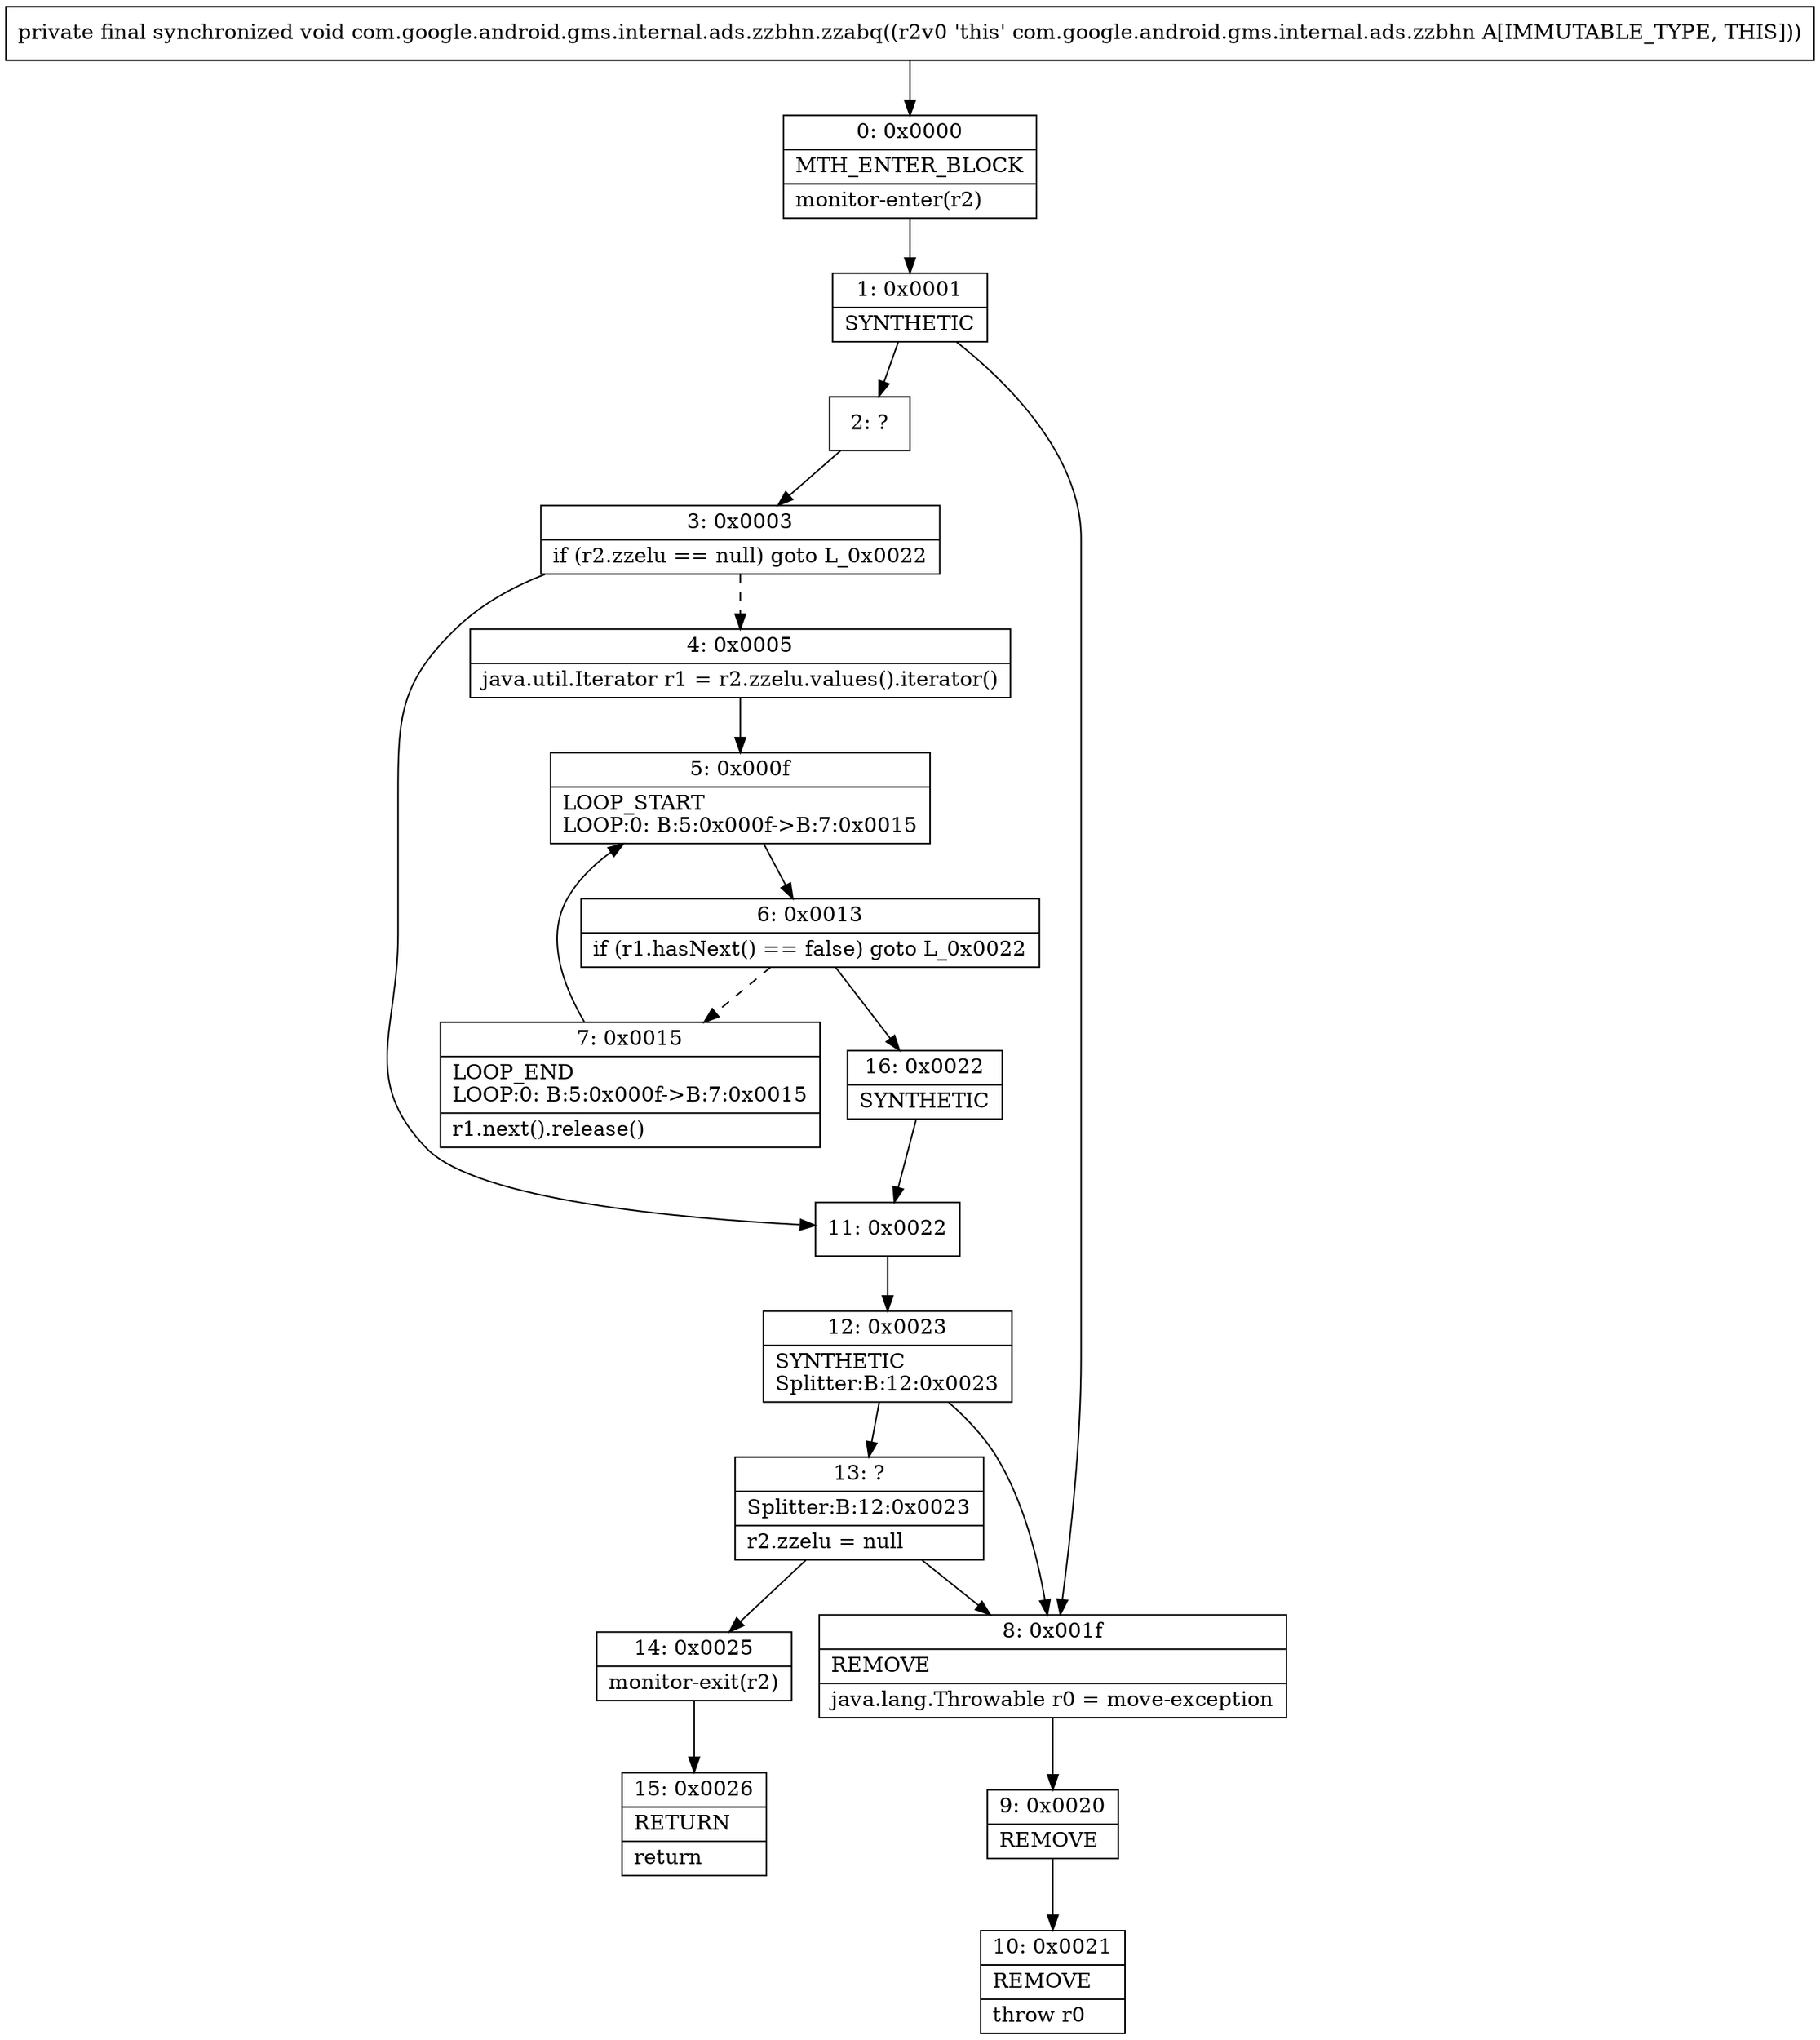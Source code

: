 digraph "CFG forcom.google.android.gms.internal.ads.zzbhn.zzabq()V" {
Node_0 [shape=record,label="{0\:\ 0x0000|MTH_ENTER_BLOCK\l|monitor\-enter(r2)\l}"];
Node_1 [shape=record,label="{1\:\ 0x0001|SYNTHETIC\l}"];
Node_2 [shape=record,label="{2\:\ ?}"];
Node_3 [shape=record,label="{3\:\ 0x0003|if (r2.zzelu == null) goto L_0x0022\l}"];
Node_4 [shape=record,label="{4\:\ 0x0005|java.util.Iterator r1 = r2.zzelu.values().iterator()\l}"];
Node_5 [shape=record,label="{5\:\ 0x000f|LOOP_START\lLOOP:0: B:5:0x000f\-\>B:7:0x0015\l}"];
Node_6 [shape=record,label="{6\:\ 0x0013|if (r1.hasNext() == false) goto L_0x0022\l}"];
Node_7 [shape=record,label="{7\:\ 0x0015|LOOP_END\lLOOP:0: B:5:0x000f\-\>B:7:0x0015\l|r1.next().release()\l}"];
Node_8 [shape=record,label="{8\:\ 0x001f|REMOVE\l|java.lang.Throwable r0 = move\-exception\l}"];
Node_9 [shape=record,label="{9\:\ 0x0020|REMOVE\l}"];
Node_10 [shape=record,label="{10\:\ 0x0021|REMOVE\l|throw r0\l}"];
Node_11 [shape=record,label="{11\:\ 0x0022}"];
Node_12 [shape=record,label="{12\:\ 0x0023|SYNTHETIC\lSplitter:B:12:0x0023\l}"];
Node_13 [shape=record,label="{13\:\ ?|Splitter:B:12:0x0023\l|r2.zzelu = null\l}"];
Node_14 [shape=record,label="{14\:\ 0x0025|monitor\-exit(r2)\l}"];
Node_15 [shape=record,label="{15\:\ 0x0026|RETURN\l|return\l}"];
Node_16 [shape=record,label="{16\:\ 0x0022|SYNTHETIC\l}"];
MethodNode[shape=record,label="{private final synchronized void com.google.android.gms.internal.ads.zzbhn.zzabq((r2v0 'this' com.google.android.gms.internal.ads.zzbhn A[IMMUTABLE_TYPE, THIS])) }"];
MethodNode -> Node_0;
Node_0 -> Node_1;
Node_1 -> Node_2;
Node_1 -> Node_8;
Node_2 -> Node_3;
Node_3 -> Node_4[style=dashed];
Node_3 -> Node_11;
Node_4 -> Node_5;
Node_5 -> Node_6;
Node_6 -> Node_7[style=dashed];
Node_6 -> Node_16;
Node_7 -> Node_5;
Node_8 -> Node_9;
Node_9 -> Node_10;
Node_11 -> Node_12;
Node_12 -> Node_13;
Node_12 -> Node_8;
Node_13 -> Node_14;
Node_13 -> Node_8;
Node_14 -> Node_15;
Node_16 -> Node_11;
}

